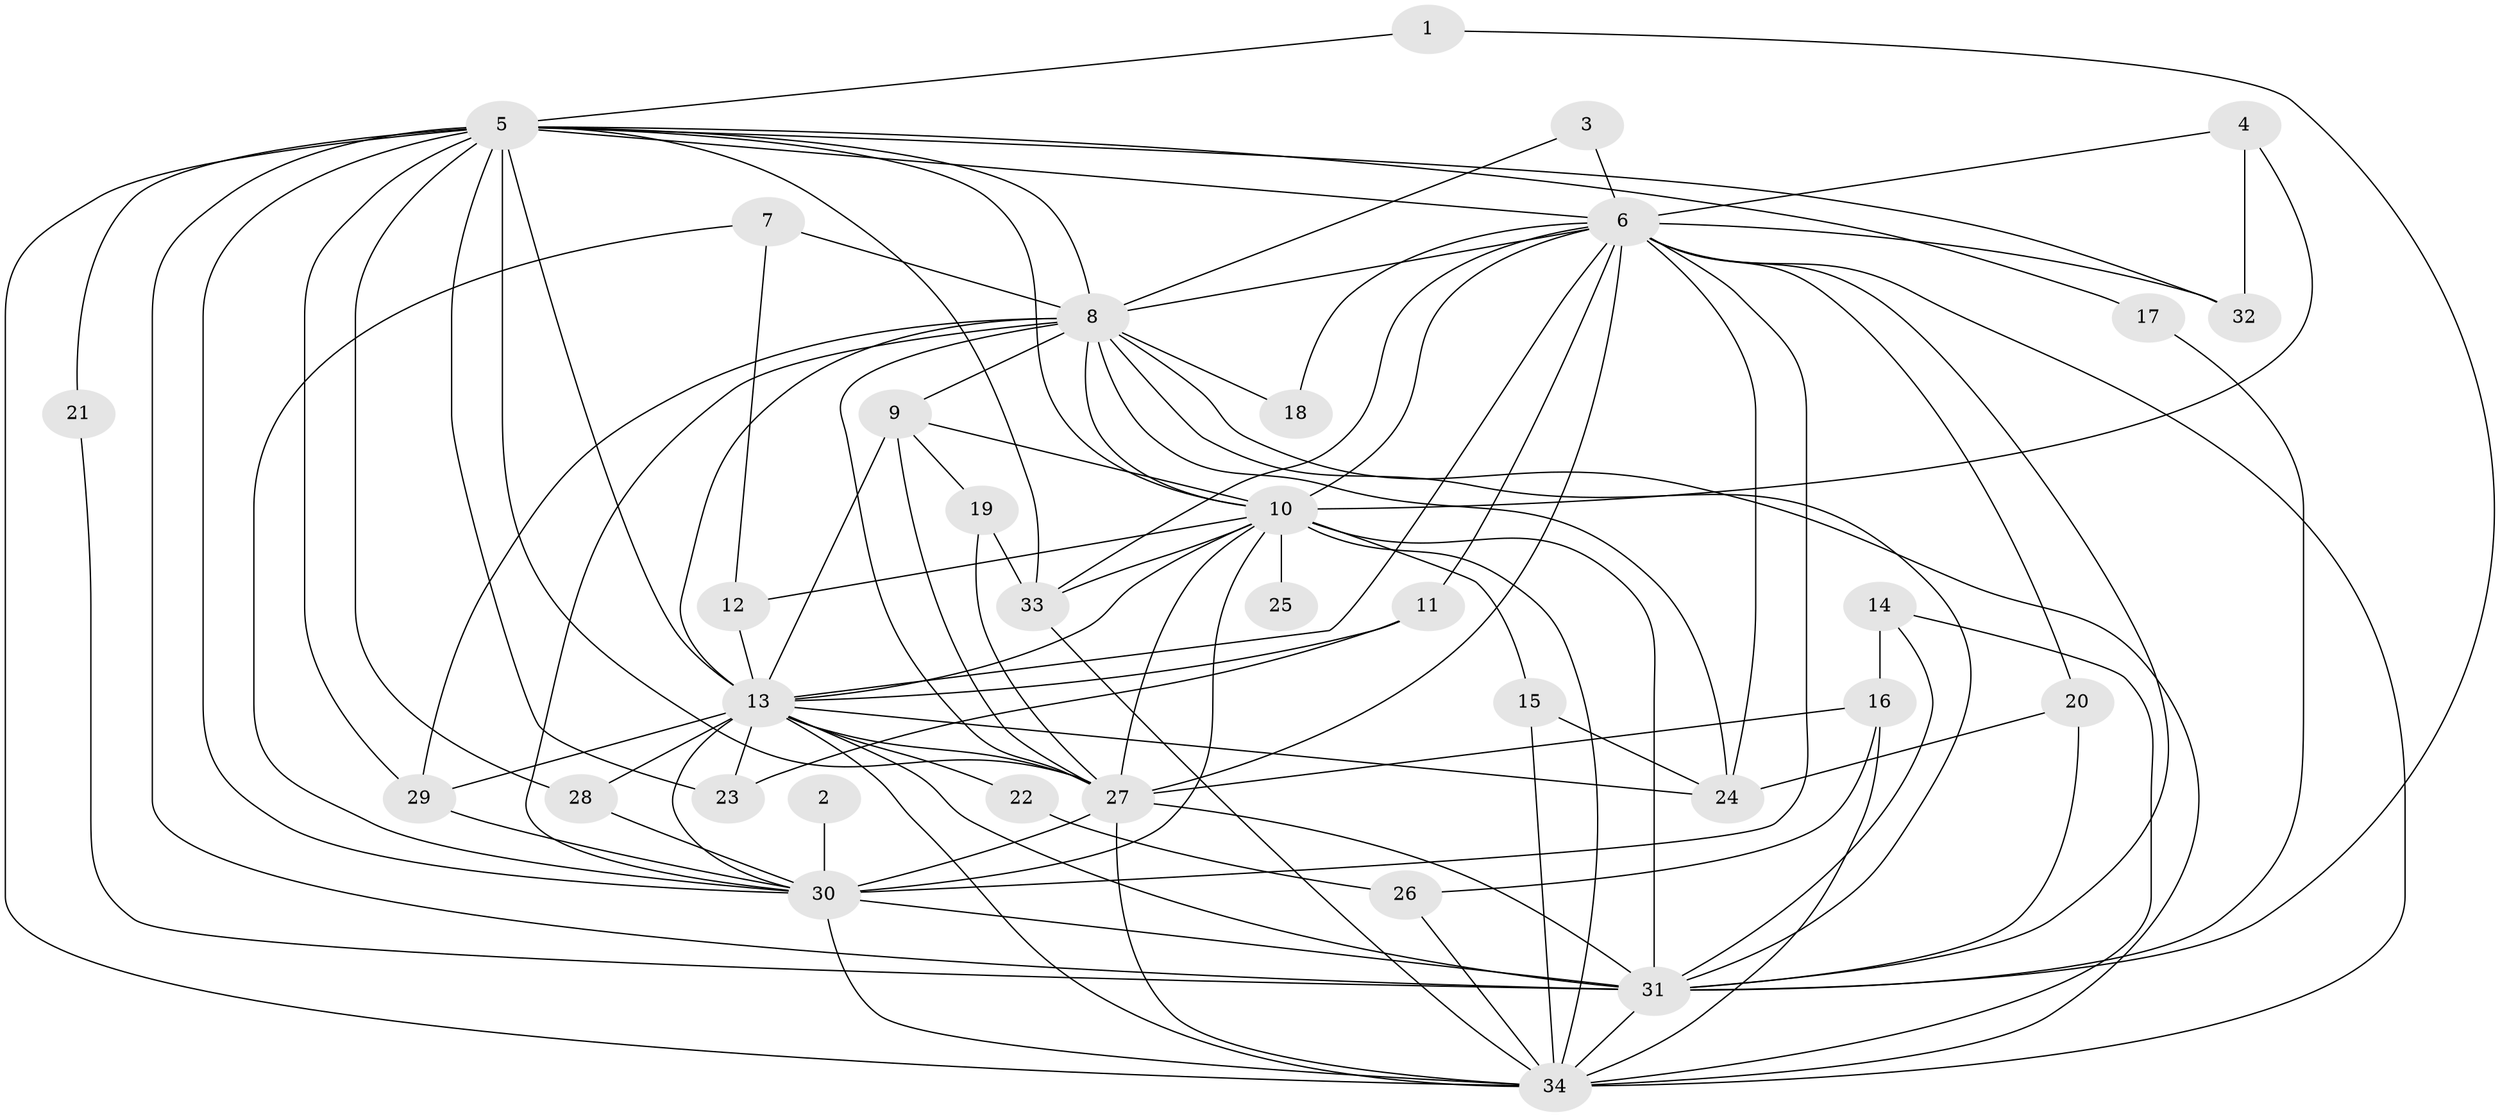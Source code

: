 // original degree distribution, {18: 0.029850746268656716, 21: 0.029850746268656716, 12: 0.014925373134328358, 13: 0.014925373134328358, 19: 0.029850746268656716, 20: 0.014925373134328358, 16: 0.014925373134328358, 2: 0.5671641791044776, 3: 0.208955223880597, 4: 0.029850746268656716, 5: 0.04477611940298507}
// Generated by graph-tools (version 1.1) at 2025/01/03/09/25 03:01:18]
// undirected, 34 vertices, 99 edges
graph export_dot {
graph [start="1"]
  node [color=gray90,style=filled];
  1;
  2;
  3;
  4;
  5;
  6;
  7;
  8;
  9;
  10;
  11;
  12;
  13;
  14;
  15;
  16;
  17;
  18;
  19;
  20;
  21;
  22;
  23;
  24;
  25;
  26;
  27;
  28;
  29;
  30;
  31;
  32;
  33;
  34;
  1 -- 5 [weight=1.0];
  1 -- 31 [weight=1.0];
  2 -- 30 [weight=1.0];
  3 -- 6 [weight=1.0];
  3 -- 8 [weight=1.0];
  4 -- 6 [weight=1.0];
  4 -- 10 [weight=1.0];
  4 -- 32 [weight=1.0];
  5 -- 6 [weight=1.0];
  5 -- 8 [weight=1.0];
  5 -- 10 [weight=1.0];
  5 -- 13 [weight=1.0];
  5 -- 17 [weight=1.0];
  5 -- 21 [weight=1.0];
  5 -- 23 [weight=1.0];
  5 -- 27 [weight=4.0];
  5 -- 28 [weight=1.0];
  5 -- 29 [weight=1.0];
  5 -- 30 [weight=2.0];
  5 -- 31 [weight=1.0];
  5 -- 32 [weight=1.0];
  5 -- 33 [weight=1.0];
  5 -- 34 [weight=1.0];
  6 -- 8 [weight=2.0];
  6 -- 10 [weight=1.0];
  6 -- 11 [weight=1.0];
  6 -- 13 [weight=2.0];
  6 -- 18 [weight=1.0];
  6 -- 20 [weight=1.0];
  6 -- 24 [weight=1.0];
  6 -- 27 [weight=2.0];
  6 -- 30 [weight=2.0];
  6 -- 31 [weight=1.0];
  6 -- 32 [weight=1.0];
  6 -- 33 [weight=1.0];
  6 -- 34 [weight=2.0];
  7 -- 8 [weight=2.0];
  7 -- 12 [weight=1.0];
  7 -- 30 [weight=1.0];
  8 -- 9 [weight=1.0];
  8 -- 10 [weight=2.0];
  8 -- 13 [weight=1.0];
  8 -- 18 [weight=1.0];
  8 -- 24 [weight=1.0];
  8 -- 27 [weight=2.0];
  8 -- 29 [weight=1.0];
  8 -- 30 [weight=1.0];
  8 -- 31 [weight=1.0];
  8 -- 34 [weight=1.0];
  9 -- 10 [weight=1.0];
  9 -- 13 [weight=1.0];
  9 -- 19 [weight=1.0];
  9 -- 27 [weight=1.0];
  10 -- 12 [weight=1.0];
  10 -- 13 [weight=1.0];
  10 -- 15 [weight=1.0];
  10 -- 25 [weight=1.0];
  10 -- 27 [weight=2.0];
  10 -- 30 [weight=1.0];
  10 -- 31 [weight=3.0];
  10 -- 33 [weight=1.0];
  10 -- 34 [weight=1.0];
  11 -- 13 [weight=1.0];
  11 -- 23 [weight=1.0];
  12 -- 13 [weight=1.0];
  13 -- 22 [weight=1.0];
  13 -- 23 [weight=1.0];
  13 -- 24 [weight=1.0];
  13 -- 27 [weight=3.0];
  13 -- 28 [weight=1.0];
  13 -- 29 [weight=1.0];
  13 -- 30 [weight=1.0];
  13 -- 31 [weight=1.0];
  13 -- 34 [weight=2.0];
  14 -- 16 [weight=1.0];
  14 -- 31 [weight=1.0];
  14 -- 34 [weight=1.0];
  15 -- 24 [weight=1.0];
  15 -- 34 [weight=1.0];
  16 -- 26 [weight=1.0];
  16 -- 27 [weight=1.0];
  16 -- 34 [weight=1.0];
  17 -- 31 [weight=1.0];
  19 -- 27 [weight=1.0];
  19 -- 33 [weight=1.0];
  20 -- 24 [weight=1.0];
  20 -- 31 [weight=1.0];
  21 -- 31 [weight=1.0];
  22 -- 26 [weight=1.0];
  26 -- 34 [weight=1.0];
  27 -- 30 [weight=2.0];
  27 -- 31 [weight=3.0];
  27 -- 34 [weight=2.0];
  28 -- 30 [weight=1.0];
  29 -- 30 [weight=1.0];
  30 -- 31 [weight=1.0];
  30 -- 34 [weight=1.0];
  31 -- 34 [weight=3.0];
  33 -- 34 [weight=1.0];
}
